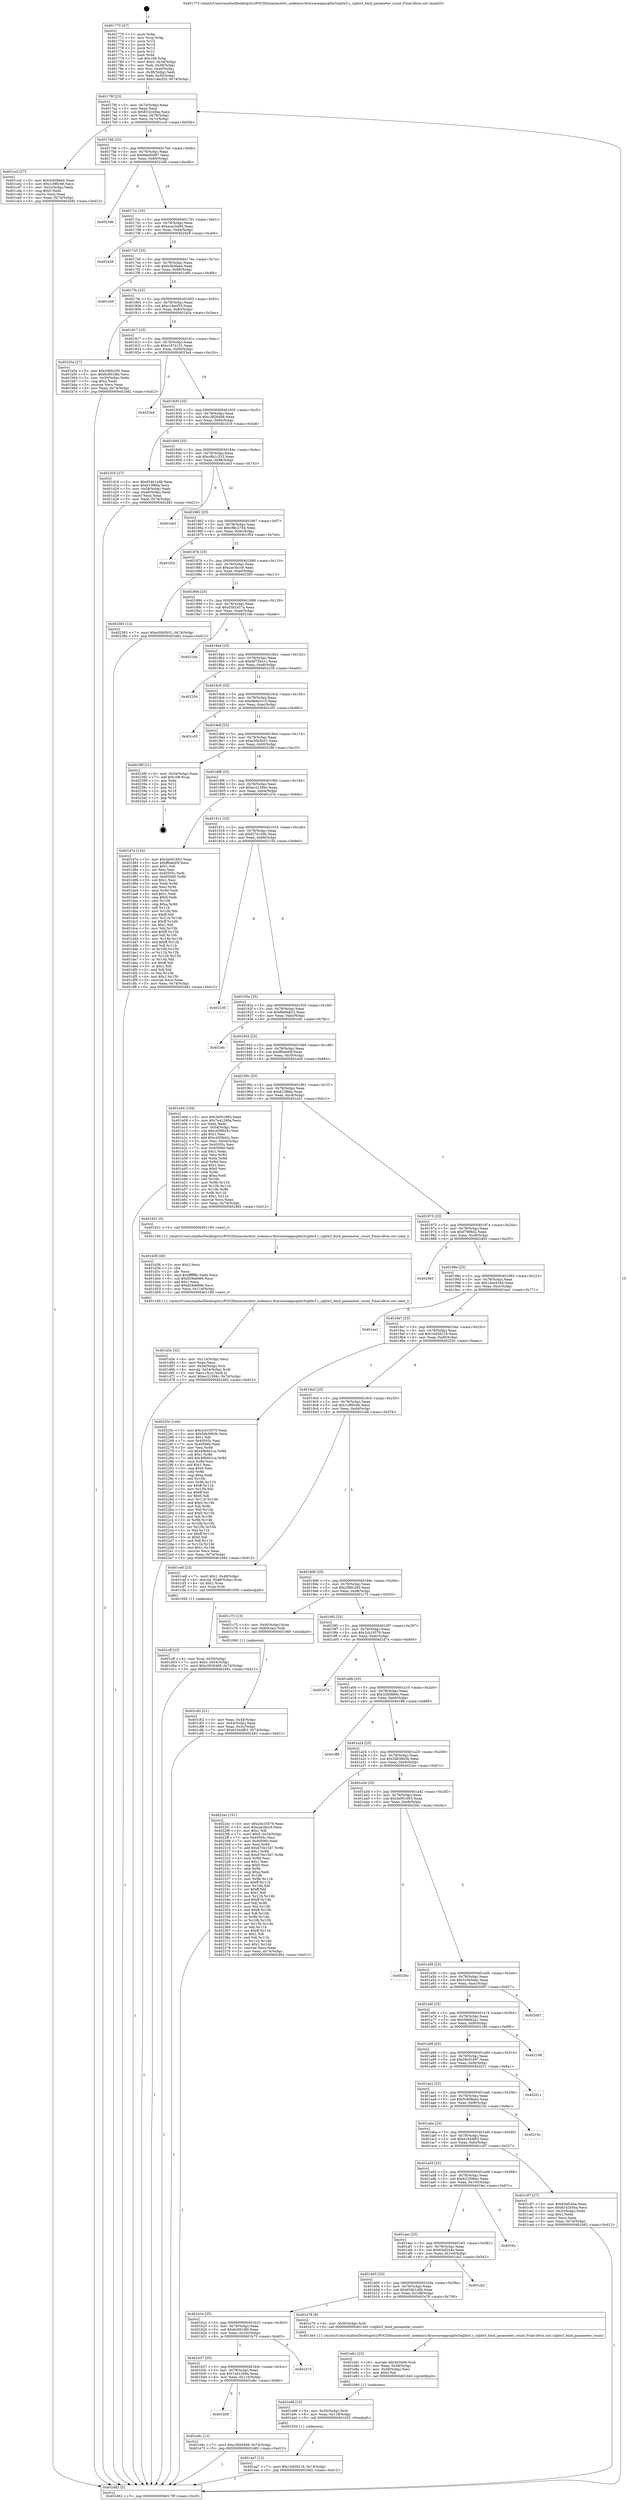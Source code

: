 digraph "0x401770" {
  label = "0x401770 (/mnt/c/Users/mathe/Desktop/tcc/POCII/binaries/extr_nodemcu-firmwareappsqlite3sqlite3.c_sqlite3_bind_parameter_count_Final-ollvm.out::main(0))"
  labelloc = "t"
  node[shape=record]

  Entry [label="",width=0.3,height=0.3,shape=circle,fillcolor=black,style=filled]
  "0x40179f" [label="{
     0x40179f [23]\l
     | [instrs]\l
     &nbsp;&nbsp;0x40179f \<+3\>: mov -0x74(%rbp),%eax\l
     &nbsp;&nbsp;0x4017a2 \<+2\>: mov %eax,%ecx\l
     &nbsp;&nbsp;0x4017a4 \<+6\>: sub $0x814245ba,%ecx\l
     &nbsp;&nbsp;0x4017aa \<+3\>: mov %eax,-0x78(%rbp)\l
     &nbsp;&nbsp;0x4017ad \<+3\>: mov %ecx,-0x7c(%rbp)\l
     &nbsp;&nbsp;0x4017b0 \<+6\>: je 0000000000401ccd \<main+0x55d\>\l
  }"]
  "0x401ccd" [label="{
     0x401ccd [27]\l
     | [instrs]\l
     &nbsp;&nbsp;0x401ccd \<+5\>: mov $0x5c608ee0,%eax\l
     &nbsp;&nbsp;0x401cd2 \<+5\>: mov $0x1c8f0cb6,%ecx\l
     &nbsp;&nbsp;0x401cd7 \<+3\>: mov -0x2c(%rbp),%edx\l
     &nbsp;&nbsp;0x401cda \<+3\>: cmp $0x0,%edx\l
     &nbsp;&nbsp;0x401cdd \<+3\>: cmove %ecx,%eax\l
     &nbsp;&nbsp;0x401ce0 \<+3\>: mov %eax,-0x74(%rbp)\l
     &nbsp;&nbsp;0x401ce3 \<+5\>: jmp 0000000000402482 \<main+0xd12\>\l
  }"]
  "0x4017b6" [label="{
     0x4017b6 [22]\l
     | [instrs]\l
     &nbsp;&nbsp;0x4017b6 \<+5\>: jmp 00000000004017bb \<main+0x4b\>\l
     &nbsp;&nbsp;0x4017bb \<+3\>: mov -0x78(%rbp),%eax\l
     &nbsp;&nbsp;0x4017be \<+5\>: sub $0x8ded0d87,%eax\l
     &nbsp;&nbsp;0x4017c3 \<+3\>: mov %eax,-0x80(%rbp)\l
     &nbsp;&nbsp;0x4017c6 \<+6\>: je 00000000004023db \<main+0xc6b\>\l
  }"]
  Exit [label="",width=0.3,height=0.3,shape=circle,fillcolor=black,style=filled,peripheries=2]
  "0x4023db" [label="{
     0x4023db\l
  }", style=dashed]
  "0x4017cc" [label="{
     0x4017cc [25]\l
     | [instrs]\l
     &nbsp;&nbsp;0x4017cc \<+5\>: jmp 00000000004017d1 \<main+0x61\>\l
     &nbsp;&nbsp;0x4017d1 \<+3\>: mov -0x78(%rbp),%eax\l
     &nbsp;&nbsp;0x4017d4 \<+5\>: sub $0xaca1b094,%eax\l
     &nbsp;&nbsp;0x4017d9 \<+6\>: mov %eax,-0x84(%rbp)\l
     &nbsp;&nbsp;0x4017df \<+6\>: je 0000000000402428 \<main+0xcb8\>\l
  }"]
  "0x401ea7" [label="{
     0x401ea7 [12]\l
     | [instrs]\l
     &nbsp;&nbsp;0x401ea7 \<+7\>: movl $0x16459218,-0x74(%rbp)\l
     &nbsp;&nbsp;0x401eae \<+5\>: jmp 0000000000402482 \<main+0xd12\>\l
  }"]
  "0x402428" [label="{
     0x402428\l
  }", style=dashed]
  "0x4017e5" [label="{
     0x4017e5 [25]\l
     | [instrs]\l
     &nbsp;&nbsp;0x4017e5 \<+5\>: jmp 00000000004017ea \<main+0x7a\>\l
     &nbsp;&nbsp;0x4017ea \<+3\>: mov -0x78(%rbp),%eax\l
     &nbsp;&nbsp;0x4017ed \<+5\>: sub $0xb3b4fee4,%eax\l
     &nbsp;&nbsp;0x4017f2 \<+6\>: mov %eax,-0x88(%rbp)\l
     &nbsp;&nbsp;0x4017f8 \<+6\>: je 0000000000401c69 \<main+0x4f9\>\l
  }"]
  "0x401e98" [label="{
     0x401e98 [15]\l
     | [instrs]\l
     &nbsp;&nbsp;0x401e98 \<+4\>: mov -0x50(%rbp),%rdi\l
     &nbsp;&nbsp;0x401e9c \<+6\>: mov %eax,-0x118(%rbp)\l
     &nbsp;&nbsp;0x401ea2 \<+5\>: call 0000000000401030 \<free@plt\>\l
     | [calls]\l
     &nbsp;&nbsp;0x401030 \{1\} (unknown)\l
  }"]
  "0x401c69" [label="{
     0x401c69\l
  }", style=dashed]
  "0x4017fe" [label="{
     0x4017fe [25]\l
     | [instrs]\l
     &nbsp;&nbsp;0x4017fe \<+5\>: jmp 0000000000401803 \<main+0x93\>\l
     &nbsp;&nbsp;0x401803 \<+3\>: mov -0x78(%rbp),%eax\l
     &nbsp;&nbsp;0x401806 \<+5\>: sub $0xc14ecf25,%eax\l
     &nbsp;&nbsp;0x40180b \<+6\>: mov %eax,-0x8c(%rbp)\l
     &nbsp;&nbsp;0x401811 \<+6\>: je 0000000000401b5a \<main+0x3ea\>\l
  }"]
  "0x401e81" [label="{
     0x401e81 [23]\l
     | [instrs]\l
     &nbsp;&nbsp;0x401e81 \<+10\>: movabs $0x4030d6,%rdi\l
     &nbsp;&nbsp;0x401e8b \<+3\>: mov %eax,-0x58(%rbp)\l
     &nbsp;&nbsp;0x401e8e \<+3\>: mov -0x58(%rbp),%esi\l
     &nbsp;&nbsp;0x401e91 \<+2\>: mov $0x0,%al\l
     &nbsp;&nbsp;0x401e93 \<+5\>: call 0000000000401040 \<printf@plt\>\l
     | [calls]\l
     &nbsp;&nbsp;0x401040 \{1\} (unknown)\l
  }"]
  "0x401b5a" [label="{
     0x401b5a [27]\l
     | [instrs]\l
     &nbsp;&nbsp;0x401b5a \<+5\>: mov $0x296fc285,%eax\l
     &nbsp;&nbsp;0x401b5f \<+5\>: mov $0x6c991dfd,%ecx\l
     &nbsp;&nbsp;0x401b64 \<+3\>: mov -0x30(%rbp),%edx\l
     &nbsp;&nbsp;0x401b67 \<+3\>: cmp $0x2,%edx\l
     &nbsp;&nbsp;0x401b6a \<+3\>: cmovne %ecx,%eax\l
     &nbsp;&nbsp;0x401b6d \<+3\>: mov %eax,-0x74(%rbp)\l
     &nbsp;&nbsp;0x401b70 \<+5\>: jmp 0000000000402482 \<main+0xd12\>\l
  }"]
  "0x401817" [label="{
     0x401817 [25]\l
     | [instrs]\l
     &nbsp;&nbsp;0x401817 \<+5\>: jmp 000000000040181c \<main+0xac\>\l
     &nbsp;&nbsp;0x40181c \<+3\>: mov -0x78(%rbp),%eax\l
     &nbsp;&nbsp;0x40181f \<+5\>: sub $0xc1874151,%eax\l
     &nbsp;&nbsp;0x401824 \<+6\>: mov %eax,-0x90(%rbp)\l
     &nbsp;&nbsp;0x40182a \<+6\>: je 00000000004023a4 \<main+0xc34\>\l
  }"]
  "0x402482" [label="{
     0x402482 [5]\l
     | [instrs]\l
     &nbsp;&nbsp;0x402482 \<+5\>: jmp 000000000040179f \<main+0x2f\>\l
  }"]
  "0x401770" [label="{
     0x401770 [47]\l
     | [instrs]\l
     &nbsp;&nbsp;0x401770 \<+1\>: push %rbp\l
     &nbsp;&nbsp;0x401771 \<+3\>: mov %rsp,%rbp\l
     &nbsp;&nbsp;0x401774 \<+2\>: push %r15\l
     &nbsp;&nbsp;0x401776 \<+2\>: push %r14\l
     &nbsp;&nbsp;0x401778 \<+2\>: push %r13\l
     &nbsp;&nbsp;0x40177a \<+2\>: push %r12\l
     &nbsp;&nbsp;0x40177c \<+1\>: push %rbx\l
     &nbsp;&nbsp;0x40177d \<+7\>: sub $0x108,%rsp\l
     &nbsp;&nbsp;0x401784 \<+7\>: movl $0x0,-0x34(%rbp)\l
     &nbsp;&nbsp;0x40178b \<+3\>: mov %edi,-0x38(%rbp)\l
     &nbsp;&nbsp;0x40178e \<+4\>: mov %rsi,-0x40(%rbp)\l
     &nbsp;&nbsp;0x401792 \<+3\>: mov -0x38(%rbp),%edi\l
     &nbsp;&nbsp;0x401795 \<+3\>: mov %edi,-0x30(%rbp)\l
     &nbsp;&nbsp;0x401798 \<+7\>: movl $0xc14ecf25,-0x74(%rbp)\l
  }"]
  "0x401b50" [label="{
     0x401b50\l
  }", style=dashed]
  "0x4023a4" [label="{
     0x4023a4\l
  }", style=dashed]
  "0x401830" [label="{
     0x401830 [25]\l
     | [instrs]\l
     &nbsp;&nbsp;0x401830 \<+5\>: jmp 0000000000401835 \<main+0xc5\>\l
     &nbsp;&nbsp;0x401835 \<+3\>: mov -0x78(%rbp),%eax\l
     &nbsp;&nbsp;0x401838 \<+5\>: sub $0xc3826468,%eax\l
     &nbsp;&nbsp;0x40183d \<+6\>: mov %eax,-0x94(%rbp)\l
     &nbsp;&nbsp;0x401843 \<+6\>: je 0000000000401d16 \<main+0x5a6\>\l
  }"]
  "0x401e6c" [label="{
     0x401e6c [12]\l
     | [instrs]\l
     &nbsp;&nbsp;0x401e6c \<+7\>: movl $0xc3826468,-0x74(%rbp)\l
     &nbsp;&nbsp;0x401e73 \<+5\>: jmp 0000000000402482 \<main+0xd12\>\l
  }"]
  "0x401d16" [label="{
     0x401d16 [27]\l
     | [instrs]\l
     &nbsp;&nbsp;0x401d16 \<+5\>: mov $0x654b1a0b,%eax\l
     &nbsp;&nbsp;0x401d1b \<+5\>: mov $0x613f66a,%ecx\l
     &nbsp;&nbsp;0x401d20 \<+3\>: mov -0x54(%rbp),%edx\l
     &nbsp;&nbsp;0x401d23 \<+3\>: cmp -0x48(%rbp),%edx\l
     &nbsp;&nbsp;0x401d26 \<+3\>: cmovl %ecx,%eax\l
     &nbsp;&nbsp;0x401d29 \<+3\>: mov %eax,-0x74(%rbp)\l
     &nbsp;&nbsp;0x401d2c \<+5\>: jmp 0000000000402482 \<main+0xd12\>\l
  }"]
  "0x401849" [label="{
     0x401849 [25]\l
     | [instrs]\l
     &nbsp;&nbsp;0x401849 \<+5\>: jmp 000000000040184e \<main+0xde\>\l
     &nbsp;&nbsp;0x40184e \<+3\>: mov -0x78(%rbp),%eax\l
     &nbsp;&nbsp;0x401851 \<+5\>: sub $0xc9b1c233,%eax\l
     &nbsp;&nbsp;0x401856 \<+6\>: mov %eax,-0x98(%rbp)\l
     &nbsp;&nbsp;0x40185c \<+6\>: je 0000000000401eb3 \<main+0x743\>\l
  }"]
  "0x401b37" [label="{
     0x401b37 [25]\l
     | [instrs]\l
     &nbsp;&nbsp;0x401b37 \<+5\>: jmp 0000000000401b3c \<main+0x3cc\>\l
     &nbsp;&nbsp;0x401b3c \<+3\>: mov -0x78(%rbp),%eax\l
     &nbsp;&nbsp;0x401b3f \<+5\>: sub $0x7a41268a,%eax\l
     &nbsp;&nbsp;0x401b44 \<+6\>: mov %eax,-0x110(%rbp)\l
     &nbsp;&nbsp;0x401b4a \<+6\>: je 0000000000401e6c \<main+0x6fc\>\l
  }"]
  "0x401eb3" [label="{
     0x401eb3\l
  }", style=dashed]
  "0x401862" [label="{
     0x401862 [25]\l
     | [instrs]\l
     &nbsp;&nbsp;0x401862 \<+5\>: jmp 0000000000401867 \<main+0xf7\>\l
     &nbsp;&nbsp;0x401867 \<+3\>: mov -0x78(%rbp),%eax\l
     &nbsp;&nbsp;0x40186a \<+5\>: sub $0xc9bc2764,%eax\l
     &nbsp;&nbsp;0x40186f \<+6\>: mov %eax,-0x9c(%rbp)\l
     &nbsp;&nbsp;0x401875 \<+6\>: je 0000000000401f54 \<main+0x7e4\>\l
  }"]
  "0x401b75" [label="{
     0x401b75\l
  }", style=dashed]
  "0x401f54" [label="{
     0x401f54\l
  }", style=dashed]
  "0x40187b" [label="{
     0x40187b [25]\l
     | [instrs]\l
     &nbsp;&nbsp;0x40187b \<+5\>: jmp 0000000000401880 \<main+0x110\>\l
     &nbsp;&nbsp;0x401880 \<+3\>: mov -0x78(%rbp),%eax\l
     &nbsp;&nbsp;0x401883 \<+5\>: sub $0xcae3bcc9,%eax\l
     &nbsp;&nbsp;0x401888 \<+6\>: mov %eax,-0xa0(%rbp)\l
     &nbsp;&nbsp;0x40188e \<+6\>: je 0000000000402383 \<main+0xc13\>\l
  }"]
  "0x401b1e" [label="{
     0x401b1e [25]\l
     | [instrs]\l
     &nbsp;&nbsp;0x401b1e \<+5\>: jmp 0000000000401b23 \<main+0x3b3\>\l
     &nbsp;&nbsp;0x401b23 \<+3\>: mov -0x78(%rbp),%eax\l
     &nbsp;&nbsp;0x401b26 \<+5\>: sub $0x6c991dfd,%eax\l
     &nbsp;&nbsp;0x401b2b \<+6\>: mov %eax,-0x10c(%rbp)\l
     &nbsp;&nbsp;0x401b31 \<+6\>: je 0000000000401b75 \<main+0x405\>\l
  }"]
  "0x402383" [label="{
     0x402383 [12]\l
     | [instrs]\l
     &nbsp;&nbsp;0x402383 \<+7\>: movl $0xe30b5b51,-0x74(%rbp)\l
     &nbsp;&nbsp;0x40238a \<+5\>: jmp 0000000000402482 \<main+0xd12\>\l
  }"]
  "0x401894" [label="{
     0x401894 [25]\l
     | [instrs]\l
     &nbsp;&nbsp;0x401894 \<+5\>: jmp 0000000000401899 \<main+0x129\>\l
     &nbsp;&nbsp;0x401899 \<+3\>: mov -0x78(%rbp),%eax\l
     &nbsp;&nbsp;0x40189c \<+5\>: sub $0xd3b1b57a,%eax\l
     &nbsp;&nbsp;0x4018a1 \<+6\>: mov %eax,-0xa4(%rbp)\l
     &nbsp;&nbsp;0x4018a7 \<+6\>: je 00000000004021bb \<main+0xa4b\>\l
  }"]
  "0x401e78" [label="{
     0x401e78 [9]\l
     | [instrs]\l
     &nbsp;&nbsp;0x401e78 \<+4\>: mov -0x50(%rbp),%rdi\l
     &nbsp;&nbsp;0x401e7c \<+5\>: call 00000000004013e0 \<sqlite3_bind_parameter_count\>\l
     | [calls]\l
     &nbsp;&nbsp;0x4013e0 \{1\} (/mnt/c/Users/mathe/Desktop/tcc/POCII/binaries/extr_nodemcu-firmwareappsqlite3sqlite3.c_sqlite3_bind_parameter_count_Final-ollvm.out::sqlite3_bind_parameter_count)\l
  }"]
  "0x4021bb" [label="{
     0x4021bb\l
  }", style=dashed]
  "0x4018ad" [label="{
     0x4018ad [25]\l
     | [instrs]\l
     &nbsp;&nbsp;0x4018ad \<+5\>: jmp 00000000004018b2 \<main+0x142\>\l
     &nbsp;&nbsp;0x4018b2 \<+3\>: mov -0x78(%rbp),%eax\l
     &nbsp;&nbsp;0x4018b5 \<+5\>: sub $0xd975b41c,%eax\l
     &nbsp;&nbsp;0x4018ba \<+6\>: mov %eax,-0xa8(%rbp)\l
     &nbsp;&nbsp;0x4018c0 \<+6\>: je 0000000000402250 \<main+0xae0\>\l
  }"]
  "0x401b05" [label="{
     0x401b05 [25]\l
     | [instrs]\l
     &nbsp;&nbsp;0x401b05 \<+5\>: jmp 0000000000401b0a \<main+0x39a\>\l
     &nbsp;&nbsp;0x401b0a \<+3\>: mov -0x78(%rbp),%eax\l
     &nbsp;&nbsp;0x401b0d \<+5\>: sub $0x654b1a0b,%eax\l
     &nbsp;&nbsp;0x401b12 \<+6\>: mov %eax,-0x108(%rbp)\l
     &nbsp;&nbsp;0x401b18 \<+6\>: je 0000000000401e78 \<main+0x708\>\l
  }"]
  "0x402250" [label="{
     0x402250\l
  }", style=dashed]
  "0x4018c6" [label="{
     0x4018c6 [25]\l
     | [instrs]\l
     &nbsp;&nbsp;0x4018c6 \<+5\>: jmp 00000000004018cb \<main+0x15b\>\l
     &nbsp;&nbsp;0x4018cb \<+3\>: mov -0x78(%rbp),%eax\l
     &nbsp;&nbsp;0x4018ce \<+5\>: sub $0xd9de31c5,%eax\l
     &nbsp;&nbsp;0x4018d3 \<+6\>: mov %eax,-0xac(%rbp)\l
     &nbsp;&nbsp;0x4018d9 \<+6\>: je 0000000000401c05 \<main+0x495\>\l
  }"]
  "0x401cb2" [label="{
     0x401cb2\l
  }", style=dashed]
  "0x401c05" [label="{
     0x401c05\l
  }", style=dashed]
  "0x4018df" [label="{
     0x4018df [25]\l
     | [instrs]\l
     &nbsp;&nbsp;0x4018df \<+5\>: jmp 00000000004018e4 \<main+0x174\>\l
     &nbsp;&nbsp;0x4018e4 \<+3\>: mov -0x78(%rbp),%eax\l
     &nbsp;&nbsp;0x4018e7 \<+5\>: sub $0xe30b5b51,%eax\l
     &nbsp;&nbsp;0x4018ec \<+6\>: mov %eax,-0xb0(%rbp)\l
     &nbsp;&nbsp;0x4018f2 \<+6\>: je 000000000040238f \<main+0xc1f\>\l
  }"]
  "0x401aec" [label="{
     0x401aec [25]\l
     | [instrs]\l
     &nbsp;&nbsp;0x401aec \<+5\>: jmp 0000000000401af1 \<main+0x381\>\l
     &nbsp;&nbsp;0x401af1 \<+3\>: mov -0x78(%rbp),%eax\l
     &nbsp;&nbsp;0x401af4 \<+5\>: sub $0x63ef244e,%eax\l
     &nbsp;&nbsp;0x401af9 \<+6\>: mov %eax,-0x104(%rbp)\l
     &nbsp;&nbsp;0x401aff \<+6\>: je 0000000000401cb2 \<main+0x542\>\l
  }"]
  "0x40238f" [label="{
     0x40238f [21]\l
     | [instrs]\l
     &nbsp;&nbsp;0x40238f \<+3\>: mov -0x34(%rbp),%eax\l
     &nbsp;&nbsp;0x402392 \<+7\>: add $0x108,%rsp\l
     &nbsp;&nbsp;0x402399 \<+1\>: pop %rbx\l
     &nbsp;&nbsp;0x40239a \<+2\>: pop %r12\l
     &nbsp;&nbsp;0x40239c \<+2\>: pop %r13\l
     &nbsp;&nbsp;0x40239e \<+2\>: pop %r14\l
     &nbsp;&nbsp;0x4023a0 \<+2\>: pop %r15\l
     &nbsp;&nbsp;0x4023a2 \<+1\>: pop %rbp\l
     &nbsp;&nbsp;0x4023a3 \<+1\>: ret\l
  }"]
  "0x4018f8" [label="{
     0x4018f8 [25]\l
     | [instrs]\l
     &nbsp;&nbsp;0x4018f8 \<+5\>: jmp 00000000004018fd \<main+0x18d\>\l
     &nbsp;&nbsp;0x4018fd \<+3\>: mov -0x78(%rbp),%eax\l
     &nbsp;&nbsp;0x401900 \<+5\>: sub $0xec21594c,%eax\l
     &nbsp;&nbsp;0x401905 \<+6\>: mov %eax,-0xb4(%rbp)\l
     &nbsp;&nbsp;0x40190b \<+6\>: je 0000000000401d7e \<main+0x60e\>\l
  }"]
  "0x401fec" [label="{
     0x401fec\l
  }", style=dashed]
  "0x401d7e" [label="{
     0x401d7e [134]\l
     | [instrs]\l
     &nbsp;&nbsp;0x401d7e \<+5\>: mov $0x3e001663,%eax\l
     &nbsp;&nbsp;0x401d83 \<+5\>: mov $0xff0abd5f,%ecx\l
     &nbsp;&nbsp;0x401d88 \<+2\>: mov $0x1,%dl\l
     &nbsp;&nbsp;0x401d8a \<+2\>: xor %esi,%esi\l
     &nbsp;&nbsp;0x401d8c \<+7\>: mov 0x40505c,%edi\l
     &nbsp;&nbsp;0x401d93 \<+8\>: mov 0x405060,%r8d\l
     &nbsp;&nbsp;0x401d9b \<+3\>: sub $0x1,%esi\l
     &nbsp;&nbsp;0x401d9e \<+3\>: mov %edi,%r9d\l
     &nbsp;&nbsp;0x401da1 \<+3\>: add %esi,%r9d\l
     &nbsp;&nbsp;0x401da4 \<+4\>: imul %r9d,%edi\l
     &nbsp;&nbsp;0x401da8 \<+3\>: and $0x1,%edi\l
     &nbsp;&nbsp;0x401dab \<+3\>: cmp $0x0,%edi\l
     &nbsp;&nbsp;0x401dae \<+4\>: sete %r10b\l
     &nbsp;&nbsp;0x401db2 \<+4\>: cmp $0xa,%r8d\l
     &nbsp;&nbsp;0x401db6 \<+4\>: setl %r11b\l
     &nbsp;&nbsp;0x401dba \<+3\>: mov %r10b,%bl\l
     &nbsp;&nbsp;0x401dbd \<+3\>: xor $0xff,%bl\l
     &nbsp;&nbsp;0x401dc0 \<+3\>: mov %r11b,%r14b\l
     &nbsp;&nbsp;0x401dc3 \<+4\>: xor $0xff,%r14b\l
     &nbsp;&nbsp;0x401dc7 \<+3\>: xor $0x1,%dl\l
     &nbsp;&nbsp;0x401dca \<+3\>: mov %bl,%r15b\l
     &nbsp;&nbsp;0x401dcd \<+4\>: and $0xff,%r15b\l
     &nbsp;&nbsp;0x401dd1 \<+3\>: and %dl,%r10b\l
     &nbsp;&nbsp;0x401dd4 \<+3\>: mov %r14b,%r12b\l
     &nbsp;&nbsp;0x401dd7 \<+4\>: and $0xff,%r12b\l
     &nbsp;&nbsp;0x401ddb \<+3\>: and %dl,%r11b\l
     &nbsp;&nbsp;0x401dde \<+3\>: or %r10b,%r15b\l
     &nbsp;&nbsp;0x401de1 \<+3\>: or %r11b,%r12b\l
     &nbsp;&nbsp;0x401de4 \<+3\>: xor %r12b,%r15b\l
     &nbsp;&nbsp;0x401de7 \<+3\>: or %r14b,%bl\l
     &nbsp;&nbsp;0x401dea \<+3\>: xor $0xff,%bl\l
     &nbsp;&nbsp;0x401ded \<+3\>: or $0x1,%dl\l
     &nbsp;&nbsp;0x401df0 \<+2\>: and %dl,%bl\l
     &nbsp;&nbsp;0x401df2 \<+3\>: or %bl,%r15b\l
     &nbsp;&nbsp;0x401df5 \<+4\>: test $0x1,%r15b\l
     &nbsp;&nbsp;0x401df9 \<+3\>: cmovne %ecx,%eax\l
     &nbsp;&nbsp;0x401dfc \<+3\>: mov %eax,-0x74(%rbp)\l
     &nbsp;&nbsp;0x401dff \<+5\>: jmp 0000000000402482 \<main+0xd12\>\l
  }"]
  "0x401911" [label="{
     0x401911 [25]\l
     | [instrs]\l
     &nbsp;&nbsp;0x401911 \<+5\>: jmp 0000000000401916 \<main+0x1a6\>\l
     &nbsp;&nbsp;0x401916 \<+3\>: mov -0x78(%rbp),%eax\l
     &nbsp;&nbsp;0x401919 \<+5\>: sub $0xf27e1d0b,%eax\l
     &nbsp;&nbsp;0x40191e \<+6\>: mov %eax,-0xb8(%rbp)\l
     &nbsp;&nbsp;0x401924 \<+6\>: je 0000000000402150 \<main+0x9e0\>\l
  }"]
  "0x401d5e" [label="{
     0x401d5e [32]\l
     | [instrs]\l
     &nbsp;&nbsp;0x401d5e \<+6\>: mov -0x114(%rbp),%ecx\l
     &nbsp;&nbsp;0x401d64 \<+3\>: imul %eax,%ecx\l
     &nbsp;&nbsp;0x401d67 \<+4\>: mov -0x50(%rbp),%rsi\l
     &nbsp;&nbsp;0x401d6b \<+4\>: movslq -0x54(%rbp),%rdi\l
     &nbsp;&nbsp;0x401d6f \<+3\>: mov %ecx,(%rsi,%rdi,4)\l
     &nbsp;&nbsp;0x401d72 \<+7\>: movl $0xec21594c,-0x74(%rbp)\l
     &nbsp;&nbsp;0x401d79 \<+5\>: jmp 0000000000402482 \<main+0xd12\>\l
  }"]
  "0x402150" [label="{
     0x402150\l
  }", style=dashed]
  "0x40192a" [label="{
     0x40192a [25]\l
     | [instrs]\l
     &nbsp;&nbsp;0x40192a \<+5\>: jmp 000000000040192f \<main+0x1bf\>\l
     &nbsp;&nbsp;0x40192f \<+3\>: mov -0x78(%rbp),%eax\l
     &nbsp;&nbsp;0x401932 \<+5\>: sub $0xf6e8eb22,%eax\l
     &nbsp;&nbsp;0x401937 \<+6\>: mov %eax,-0xbc(%rbp)\l
     &nbsp;&nbsp;0x40193d \<+6\>: je 0000000000401efc \<main+0x78c\>\l
  }"]
  "0x401d36" [label="{
     0x401d36 [40]\l
     | [instrs]\l
     &nbsp;&nbsp;0x401d36 \<+5\>: mov $0x2,%ecx\l
     &nbsp;&nbsp;0x401d3b \<+1\>: cltd\l
     &nbsp;&nbsp;0x401d3c \<+2\>: idiv %ecx\l
     &nbsp;&nbsp;0x401d3e \<+6\>: imul $0xfffffffe,%edx,%ecx\l
     &nbsp;&nbsp;0x401d44 \<+6\>: sub $0x829eb666,%ecx\l
     &nbsp;&nbsp;0x401d4a \<+3\>: add $0x1,%ecx\l
     &nbsp;&nbsp;0x401d4d \<+6\>: add $0x829eb666,%ecx\l
     &nbsp;&nbsp;0x401d53 \<+6\>: mov %ecx,-0x114(%rbp)\l
     &nbsp;&nbsp;0x401d59 \<+5\>: call 0000000000401160 \<next_i\>\l
     | [calls]\l
     &nbsp;&nbsp;0x401160 \{1\} (/mnt/c/Users/mathe/Desktop/tcc/POCII/binaries/extr_nodemcu-firmwareappsqlite3sqlite3.c_sqlite3_bind_parameter_count_Final-ollvm.out::next_i)\l
  }"]
  "0x401efc" [label="{
     0x401efc\l
  }", style=dashed]
  "0x401943" [label="{
     0x401943 [25]\l
     | [instrs]\l
     &nbsp;&nbsp;0x401943 \<+5\>: jmp 0000000000401948 \<main+0x1d8\>\l
     &nbsp;&nbsp;0x401948 \<+3\>: mov -0x78(%rbp),%eax\l
     &nbsp;&nbsp;0x40194b \<+5\>: sub $0xff0abd5f,%eax\l
     &nbsp;&nbsp;0x401950 \<+6\>: mov %eax,-0xc0(%rbp)\l
     &nbsp;&nbsp;0x401956 \<+6\>: je 0000000000401e04 \<main+0x694\>\l
  }"]
  "0x401cff" [label="{
     0x401cff [23]\l
     | [instrs]\l
     &nbsp;&nbsp;0x401cff \<+4\>: mov %rax,-0x50(%rbp)\l
     &nbsp;&nbsp;0x401d03 \<+7\>: movl $0x0,-0x54(%rbp)\l
     &nbsp;&nbsp;0x401d0a \<+7\>: movl $0xc3826468,-0x74(%rbp)\l
     &nbsp;&nbsp;0x401d11 \<+5\>: jmp 0000000000402482 \<main+0xd12\>\l
  }"]
  "0x401e04" [label="{
     0x401e04 [104]\l
     | [instrs]\l
     &nbsp;&nbsp;0x401e04 \<+5\>: mov $0x3e001663,%eax\l
     &nbsp;&nbsp;0x401e09 \<+5\>: mov $0x7a41268a,%ecx\l
     &nbsp;&nbsp;0x401e0e \<+2\>: xor %edx,%edx\l
     &nbsp;&nbsp;0x401e10 \<+3\>: mov -0x54(%rbp),%esi\l
     &nbsp;&nbsp;0x401e13 \<+6\>: sub $0xc458843c,%esi\l
     &nbsp;&nbsp;0x401e19 \<+3\>: add $0x1,%esi\l
     &nbsp;&nbsp;0x401e1c \<+6\>: add $0xc458843c,%esi\l
     &nbsp;&nbsp;0x401e22 \<+3\>: mov %esi,-0x54(%rbp)\l
     &nbsp;&nbsp;0x401e25 \<+7\>: mov 0x40505c,%esi\l
     &nbsp;&nbsp;0x401e2c \<+7\>: mov 0x405060,%edi\l
     &nbsp;&nbsp;0x401e33 \<+3\>: sub $0x1,%edx\l
     &nbsp;&nbsp;0x401e36 \<+3\>: mov %esi,%r8d\l
     &nbsp;&nbsp;0x401e39 \<+3\>: add %edx,%r8d\l
     &nbsp;&nbsp;0x401e3c \<+4\>: imul %r8d,%esi\l
     &nbsp;&nbsp;0x401e40 \<+3\>: and $0x1,%esi\l
     &nbsp;&nbsp;0x401e43 \<+3\>: cmp $0x0,%esi\l
     &nbsp;&nbsp;0x401e46 \<+4\>: sete %r9b\l
     &nbsp;&nbsp;0x401e4a \<+3\>: cmp $0xa,%edi\l
     &nbsp;&nbsp;0x401e4d \<+4\>: setl %r10b\l
     &nbsp;&nbsp;0x401e51 \<+3\>: mov %r9b,%r11b\l
     &nbsp;&nbsp;0x401e54 \<+3\>: and %r10b,%r11b\l
     &nbsp;&nbsp;0x401e57 \<+3\>: xor %r10b,%r9b\l
     &nbsp;&nbsp;0x401e5a \<+3\>: or %r9b,%r11b\l
     &nbsp;&nbsp;0x401e5d \<+4\>: test $0x1,%r11b\l
     &nbsp;&nbsp;0x401e61 \<+3\>: cmovne %ecx,%eax\l
     &nbsp;&nbsp;0x401e64 \<+3\>: mov %eax,-0x74(%rbp)\l
     &nbsp;&nbsp;0x401e67 \<+5\>: jmp 0000000000402482 \<main+0xd12\>\l
  }"]
  "0x40195c" [label="{
     0x40195c [25]\l
     | [instrs]\l
     &nbsp;&nbsp;0x40195c \<+5\>: jmp 0000000000401961 \<main+0x1f1\>\l
     &nbsp;&nbsp;0x401961 \<+3\>: mov -0x78(%rbp),%eax\l
     &nbsp;&nbsp;0x401964 \<+5\>: sub $0x613f66a,%eax\l
     &nbsp;&nbsp;0x401969 \<+6\>: mov %eax,-0xc4(%rbp)\l
     &nbsp;&nbsp;0x40196f \<+6\>: je 0000000000401d31 \<main+0x5c1\>\l
  }"]
  "0x401ad3" [label="{
     0x401ad3 [25]\l
     | [instrs]\l
     &nbsp;&nbsp;0x401ad3 \<+5\>: jmp 0000000000401ad8 \<main+0x368\>\l
     &nbsp;&nbsp;0x401ad8 \<+3\>: mov -0x78(%rbp),%eax\l
     &nbsp;&nbsp;0x401adb \<+5\>: sub $0x623398ac,%eax\l
     &nbsp;&nbsp;0x401ae0 \<+6\>: mov %eax,-0x100(%rbp)\l
     &nbsp;&nbsp;0x401ae6 \<+6\>: je 0000000000401fec \<main+0x87c\>\l
  }"]
  "0x401d31" [label="{
     0x401d31 [5]\l
     | [instrs]\l
     &nbsp;&nbsp;0x401d31 \<+5\>: call 0000000000401160 \<next_i\>\l
     | [calls]\l
     &nbsp;&nbsp;0x401160 \{1\} (/mnt/c/Users/mathe/Desktop/tcc/POCII/binaries/extr_nodemcu-firmwareappsqlite3sqlite3.c_sqlite3_bind_parameter_count_Final-ollvm.out::next_i)\l
  }"]
  "0x401975" [label="{
     0x401975 [25]\l
     | [instrs]\l
     &nbsp;&nbsp;0x401975 \<+5\>: jmp 000000000040197a \<main+0x20a\>\l
     &nbsp;&nbsp;0x40197a \<+3\>: mov -0x78(%rbp),%eax\l
     &nbsp;&nbsp;0x40197d \<+5\>: sub $0xf7986d2,%eax\l
     &nbsp;&nbsp;0x401982 \<+6\>: mov %eax,-0xc8(%rbp)\l
     &nbsp;&nbsp;0x401988 \<+6\>: je 0000000000402463 \<main+0xcf3\>\l
  }"]
  "0x401c97" [label="{
     0x401c97 [27]\l
     | [instrs]\l
     &nbsp;&nbsp;0x401c97 \<+5\>: mov $0x63ef244e,%eax\l
     &nbsp;&nbsp;0x401c9c \<+5\>: mov $0x814245ba,%ecx\l
     &nbsp;&nbsp;0x401ca1 \<+3\>: mov -0x2c(%rbp),%edx\l
     &nbsp;&nbsp;0x401ca4 \<+3\>: cmp $0x1,%edx\l
     &nbsp;&nbsp;0x401ca7 \<+3\>: cmovl %ecx,%eax\l
     &nbsp;&nbsp;0x401caa \<+3\>: mov %eax,-0x74(%rbp)\l
     &nbsp;&nbsp;0x401cad \<+5\>: jmp 0000000000402482 \<main+0xd12\>\l
  }"]
  "0x402463" [label="{
     0x402463\l
  }", style=dashed]
  "0x40198e" [label="{
     0x40198e [25]\l
     | [instrs]\l
     &nbsp;&nbsp;0x40198e \<+5\>: jmp 0000000000401993 \<main+0x223\>\l
     &nbsp;&nbsp;0x401993 \<+3\>: mov -0x78(%rbp),%eax\l
     &nbsp;&nbsp;0x401996 \<+5\>: sub $0x14ee434d,%eax\l
     &nbsp;&nbsp;0x40199b \<+6\>: mov %eax,-0xcc(%rbp)\l
     &nbsp;&nbsp;0x4019a1 \<+6\>: je 0000000000401ee1 \<main+0x771\>\l
  }"]
  "0x401aba" [label="{
     0x401aba [25]\l
     | [instrs]\l
     &nbsp;&nbsp;0x401aba \<+5\>: jmp 0000000000401abf \<main+0x34f\>\l
     &nbsp;&nbsp;0x401abf \<+3\>: mov -0x78(%rbp),%eax\l
     &nbsp;&nbsp;0x401ac2 \<+5\>: sub $0x61644f63,%eax\l
     &nbsp;&nbsp;0x401ac7 \<+6\>: mov %eax,-0xfc(%rbp)\l
     &nbsp;&nbsp;0x401acd \<+6\>: je 0000000000401c97 \<main+0x527\>\l
  }"]
  "0x401ee1" [label="{
     0x401ee1\l
  }", style=dashed]
  "0x4019a7" [label="{
     0x4019a7 [25]\l
     | [instrs]\l
     &nbsp;&nbsp;0x4019a7 \<+5\>: jmp 00000000004019ac \<main+0x23c\>\l
     &nbsp;&nbsp;0x4019ac \<+3\>: mov -0x78(%rbp),%eax\l
     &nbsp;&nbsp;0x4019af \<+5\>: sub $0x16459218,%eax\l
     &nbsp;&nbsp;0x4019b4 \<+6\>: mov %eax,-0xd0(%rbp)\l
     &nbsp;&nbsp;0x4019ba \<+6\>: je 000000000040225c \<main+0xaec\>\l
  }"]
  "0x40215c" [label="{
     0x40215c\l
  }", style=dashed]
  "0x40225c" [label="{
     0x40225c [144]\l
     | [instrs]\l
     &nbsp;&nbsp;0x40225c \<+5\>: mov $0x2cb10579,%eax\l
     &nbsp;&nbsp;0x402261 \<+5\>: mov $0x3db36b3b,%ecx\l
     &nbsp;&nbsp;0x402266 \<+2\>: mov $0x1,%dl\l
     &nbsp;&nbsp;0x402268 \<+7\>: mov 0x40505c,%esi\l
     &nbsp;&nbsp;0x40226f \<+7\>: mov 0x405060,%edi\l
     &nbsp;&nbsp;0x402276 \<+3\>: mov %esi,%r8d\l
     &nbsp;&nbsp;0x402279 \<+7\>: sub $0x49b4b1ca,%r8d\l
     &nbsp;&nbsp;0x402280 \<+4\>: sub $0x1,%r8d\l
     &nbsp;&nbsp;0x402284 \<+7\>: add $0x49b4b1ca,%r8d\l
     &nbsp;&nbsp;0x40228b \<+4\>: imul %r8d,%esi\l
     &nbsp;&nbsp;0x40228f \<+3\>: and $0x1,%esi\l
     &nbsp;&nbsp;0x402292 \<+3\>: cmp $0x0,%esi\l
     &nbsp;&nbsp;0x402295 \<+4\>: sete %r9b\l
     &nbsp;&nbsp;0x402299 \<+3\>: cmp $0xa,%edi\l
     &nbsp;&nbsp;0x40229c \<+4\>: setl %r10b\l
     &nbsp;&nbsp;0x4022a0 \<+3\>: mov %r9b,%r11b\l
     &nbsp;&nbsp;0x4022a3 \<+4\>: xor $0xff,%r11b\l
     &nbsp;&nbsp;0x4022a7 \<+3\>: mov %r10b,%bl\l
     &nbsp;&nbsp;0x4022aa \<+3\>: xor $0xff,%bl\l
     &nbsp;&nbsp;0x4022ad \<+3\>: xor $0x0,%dl\l
     &nbsp;&nbsp;0x4022b0 \<+3\>: mov %r11b,%r14b\l
     &nbsp;&nbsp;0x4022b3 \<+4\>: and $0x0,%r14b\l
     &nbsp;&nbsp;0x4022b7 \<+3\>: and %dl,%r9b\l
     &nbsp;&nbsp;0x4022ba \<+3\>: mov %bl,%r15b\l
     &nbsp;&nbsp;0x4022bd \<+4\>: and $0x0,%r15b\l
     &nbsp;&nbsp;0x4022c1 \<+3\>: and %dl,%r10b\l
     &nbsp;&nbsp;0x4022c4 \<+3\>: or %r9b,%r14b\l
     &nbsp;&nbsp;0x4022c7 \<+3\>: or %r10b,%r15b\l
     &nbsp;&nbsp;0x4022ca \<+3\>: xor %r15b,%r14b\l
     &nbsp;&nbsp;0x4022cd \<+3\>: or %bl,%r11b\l
     &nbsp;&nbsp;0x4022d0 \<+4\>: xor $0xff,%r11b\l
     &nbsp;&nbsp;0x4022d4 \<+3\>: or $0x0,%dl\l
     &nbsp;&nbsp;0x4022d7 \<+3\>: and %dl,%r11b\l
     &nbsp;&nbsp;0x4022da \<+3\>: or %r11b,%r14b\l
     &nbsp;&nbsp;0x4022dd \<+4\>: test $0x1,%r14b\l
     &nbsp;&nbsp;0x4022e1 \<+3\>: cmovne %ecx,%eax\l
     &nbsp;&nbsp;0x4022e4 \<+3\>: mov %eax,-0x74(%rbp)\l
     &nbsp;&nbsp;0x4022e7 \<+5\>: jmp 0000000000402482 \<main+0xd12\>\l
  }"]
  "0x4019c0" [label="{
     0x4019c0 [25]\l
     | [instrs]\l
     &nbsp;&nbsp;0x4019c0 \<+5\>: jmp 00000000004019c5 \<main+0x255\>\l
     &nbsp;&nbsp;0x4019c5 \<+3\>: mov -0x78(%rbp),%eax\l
     &nbsp;&nbsp;0x4019c8 \<+5\>: sub $0x1c8f0cb6,%eax\l
     &nbsp;&nbsp;0x4019cd \<+6\>: mov %eax,-0xd4(%rbp)\l
     &nbsp;&nbsp;0x4019d3 \<+6\>: je 0000000000401ce8 \<main+0x578\>\l
  }"]
  "0x401aa1" [label="{
     0x401aa1 [25]\l
     | [instrs]\l
     &nbsp;&nbsp;0x401aa1 \<+5\>: jmp 0000000000401aa6 \<main+0x336\>\l
     &nbsp;&nbsp;0x401aa6 \<+3\>: mov -0x78(%rbp),%eax\l
     &nbsp;&nbsp;0x401aa9 \<+5\>: sub $0x5c608ee0,%eax\l
     &nbsp;&nbsp;0x401aae \<+6\>: mov %eax,-0xf8(%rbp)\l
     &nbsp;&nbsp;0x401ab4 \<+6\>: je 000000000040215c \<main+0x9ec\>\l
  }"]
  "0x401ce8" [label="{
     0x401ce8 [23]\l
     | [instrs]\l
     &nbsp;&nbsp;0x401ce8 \<+7\>: movl $0x1,-0x48(%rbp)\l
     &nbsp;&nbsp;0x401cef \<+4\>: movslq -0x48(%rbp),%rax\l
     &nbsp;&nbsp;0x401cf3 \<+4\>: shl $0x2,%rax\l
     &nbsp;&nbsp;0x401cf7 \<+3\>: mov %rax,%rdi\l
     &nbsp;&nbsp;0x401cfa \<+5\>: call 0000000000401050 \<malloc@plt\>\l
     | [calls]\l
     &nbsp;&nbsp;0x401050 \{1\} (unknown)\l
  }"]
  "0x4019d9" [label="{
     0x4019d9 [25]\l
     | [instrs]\l
     &nbsp;&nbsp;0x4019d9 \<+5\>: jmp 00000000004019de \<main+0x26e\>\l
     &nbsp;&nbsp;0x4019de \<+3\>: mov -0x78(%rbp),%eax\l
     &nbsp;&nbsp;0x4019e1 \<+5\>: sub $0x296fc285,%eax\l
     &nbsp;&nbsp;0x4019e6 \<+6\>: mov %eax,-0xd8(%rbp)\l
     &nbsp;&nbsp;0x4019ec \<+6\>: je 0000000000401c75 \<main+0x505\>\l
  }"]
  "0x402011" [label="{
     0x402011\l
  }", style=dashed]
  "0x401c75" [label="{
     0x401c75 [13]\l
     | [instrs]\l
     &nbsp;&nbsp;0x401c75 \<+4\>: mov -0x40(%rbp),%rax\l
     &nbsp;&nbsp;0x401c79 \<+4\>: mov 0x8(%rax),%rdi\l
     &nbsp;&nbsp;0x401c7d \<+5\>: call 0000000000401060 \<atoi@plt\>\l
     | [calls]\l
     &nbsp;&nbsp;0x401060 \{1\} (unknown)\l
  }"]
  "0x4019f2" [label="{
     0x4019f2 [25]\l
     | [instrs]\l
     &nbsp;&nbsp;0x4019f2 \<+5\>: jmp 00000000004019f7 \<main+0x287\>\l
     &nbsp;&nbsp;0x4019f7 \<+3\>: mov -0x78(%rbp),%eax\l
     &nbsp;&nbsp;0x4019fa \<+5\>: sub $0x2cb10579,%eax\l
     &nbsp;&nbsp;0x4019ff \<+6\>: mov %eax,-0xdc(%rbp)\l
     &nbsp;&nbsp;0x401a05 \<+6\>: je 0000000000402474 \<main+0xd04\>\l
  }"]
  "0x401c82" [label="{
     0x401c82 [21]\l
     | [instrs]\l
     &nbsp;&nbsp;0x401c82 \<+3\>: mov %eax,-0x44(%rbp)\l
     &nbsp;&nbsp;0x401c85 \<+3\>: mov -0x44(%rbp),%eax\l
     &nbsp;&nbsp;0x401c88 \<+3\>: mov %eax,-0x2c(%rbp)\l
     &nbsp;&nbsp;0x401c8b \<+7\>: movl $0x61644f63,-0x74(%rbp)\l
     &nbsp;&nbsp;0x401c92 \<+5\>: jmp 0000000000402482 \<main+0xd12\>\l
  }"]
  "0x401a88" [label="{
     0x401a88 [25]\l
     | [instrs]\l
     &nbsp;&nbsp;0x401a88 \<+5\>: jmp 0000000000401a8d \<main+0x31d\>\l
     &nbsp;&nbsp;0x401a8d \<+3\>: mov -0x78(%rbp),%eax\l
     &nbsp;&nbsp;0x401a90 \<+5\>: sub $0x59c91b97,%eax\l
     &nbsp;&nbsp;0x401a95 \<+6\>: mov %eax,-0xf4(%rbp)\l
     &nbsp;&nbsp;0x401a9b \<+6\>: je 0000000000402011 \<main+0x8a1\>\l
  }"]
  "0x402474" [label="{
     0x402474\l
  }", style=dashed]
  "0x401a0b" [label="{
     0x401a0b [25]\l
     | [instrs]\l
     &nbsp;&nbsp;0x401a0b \<+5\>: jmp 0000000000401a10 \<main+0x2a0\>\l
     &nbsp;&nbsp;0x401a10 \<+3\>: mov -0x78(%rbp),%eax\l
     &nbsp;&nbsp;0x401a13 \<+5\>: sub $0x326d8b6e,%eax\l
     &nbsp;&nbsp;0x401a18 \<+6\>: mov %eax,-0xe0(%rbp)\l
     &nbsp;&nbsp;0x401a1e \<+6\>: je 0000000000401ff8 \<main+0x888\>\l
  }"]
  "0x402168" [label="{
     0x402168\l
  }", style=dashed]
  "0x401ff8" [label="{
     0x401ff8\l
  }", style=dashed]
  "0x401a24" [label="{
     0x401a24 [25]\l
     | [instrs]\l
     &nbsp;&nbsp;0x401a24 \<+5\>: jmp 0000000000401a29 \<main+0x2b9\>\l
     &nbsp;&nbsp;0x401a29 \<+3\>: mov -0x78(%rbp),%eax\l
     &nbsp;&nbsp;0x401a2c \<+5\>: sub $0x3db36b3b,%eax\l
     &nbsp;&nbsp;0x401a31 \<+6\>: mov %eax,-0xe4(%rbp)\l
     &nbsp;&nbsp;0x401a37 \<+6\>: je 00000000004022ec \<main+0xb7c\>\l
  }"]
  "0x401a6f" [label="{
     0x401a6f [25]\l
     | [instrs]\l
     &nbsp;&nbsp;0x401a6f \<+5\>: jmp 0000000000401a74 \<main+0x304\>\l
     &nbsp;&nbsp;0x401a74 \<+3\>: mov -0x78(%rbp),%eax\l
     &nbsp;&nbsp;0x401a77 \<+5\>: sub $0x596fa2a1,%eax\l
     &nbsp;&nbsp;0x401a7c \<+6\>: mov %eax,-0xf0(%rbp)\l
     &nbsp;&nbsp;0x401a82 \<+6\>: je 0000000000402168 \<main+0x9f8\>\l
  }"]
  "0x4022ec" [label="{
     0x4022ec [151]\l
     | [instrs]\l
     &nbsp;&nbsp;0x4022ec \<+5\>: mov $0x2cb10579,%eax\l
     &nbsp;&nbsp;0x4022f1 \<+5\>: mov $0xcae3bcc9,%ecx\l
     &nbsp;&nbsp;0x4022f6 \<+2\>: mov $0x1,%dl\l
     &nbsp;&nbsp;0x4022f8 \<+7\>: movl $0x0,-0x34(%rbp)\l
     &nbsp;&nbsp;0x4022ff \<+7\>: mov 0x40505c,%esi\l
     &nbsp;&nbsp;0x402306 \<+7\>: mov 0x405060,%edi\l
     &nbsp;&nbsp;0x40230d \<+3\>: mov %esi,%r8d\l
     &nbsp;&nbsp;0x402310 \<+7\>: add $0xd70e13d7,%r8d\l
     &nbsp;&nbsp;0x402317 \<+4\>: sub $0x1,%r8d\l
     &nbsp;&nbsp;0x40231b \<+7\>: sub $0xd70e13d7,%r8d\l
     &nbsp;&nbsp;0x402322 \<+4\>: imul %r8d,%esi\l
     &nbsp;&nbsp;0x402326 \<+3\>: and $0x1,%esi\l
     &nbsp;&nbsp;0x402329 \<+3\>: cmp $0x0,%esi\l
     &nbsp;&nbsp;0x40232c \<+4\>: sete %r9b\l
     &nbsp;&nbsp;0x402330 \<+3\>: cmp $0xa,%edi\l
     &nbsp;&nbsp;0x402333 \<+4\>: setl %r10b\l
     &nbsp;&nbsp;0x402337 \<+3\>: mov %r9b,%r11b\l
     &nbsp;&nbsp;0x40233a \<+4\>: xor $0xff,%r11b\l
     &nbsp;&nbsp;0x40233e \<+3\>: mov %r10b,%bl\l
     &nbsp;&nbsp;0x402341 \<+3\>: xor $0xff,%bl\l
     &nbsp;&nbsp;0x402344 \<+3\>: xor $0x1,%dl\l
     &nbsp;&nbsp;0x402347 \<+3\>: mov %r11b,%r14b\l
     &nbsp;&nbsp;0x40234a \<+4\>: and $0xff,%r14b\l
     &nbsp;&nbsp;0x40234e \<+3\>: and %dl,%r9b\l
     &nbsp;&nbsp;0x402351 \<+3\>: mov %bl,%r15b\l
     &nbsp;&nbsp;0x402354 \<+4\>: and $0xff,%r15b\l
     &nbsp;&nbsp;0x402358 \<+3\>: and %dl,%r10b\l
     &nbsp;&nbsp;0x40235b \<+3\>: or %r9b,%r14b\l
     &nbsp;&nbsp;0x40235e \<+3\>: or %r10b,%r15b\l
     &nbsp;&nbsp;0x402361 \<+3\>: xor %r15b,%r14b\l
     &nbsp;&nbsp;0x402364 \<+3\>: or %bl,%r11b\l
     &nbsp;&nbsp;0x402367 \<+4\>: xor $0xff,%r11b\l
     &nbsp;&nbsp;0x40236b \<+3\>: or $0x1,%dl\l
     &nbsp;&nbsp;0x40236e \<+3\>: and %dl,%r11b\l
     &nbsp;&nbsp;0x402371 \<+3\>: or %r11b,%r14b\l
     &nbsp;&nbsp;0x402374 \<+4\>: test $0x1,%r14b\l
     &nbsp;&nbsp;0x402378 \<+3\>: cmovne %ecx,%eax\l
     &nbsp;&nbsp;0x40237b \<+3\>: mov %eax,-0x74(%rbp)\l
     &nbsp;&nbsp;0x40237e \<+5\>: jmp 0000000000402482 \<main+0xd12\>\l
  }"]
  "0x401a3d" [label="{
     0x401a3d [25]\l
     | [instrs]\l
     &nbsp;&nbsp;0x401a3d \<+5\>: jmp 0000000000401a42 \<main+0x2d2\>\l
     &nbsp;&nbsp;0x401a42 \<+3\>: mov -0x78(%rbp),%eax\l
     &nbsp;&nbsp;0x401a45 \<+5\>: sub $0x3e001663,%eax\l
     &nbsp;&nbsp;0x401a4a \<+6\>: mov %eax,-0xe8(%rbp)\l
     &nbsp;&nbsp;0x401a50 \<+6\>: je 00000000004023bc \<main+0xc4c\>\l
  }"]
  "0x402097" [label="{
     0x402097\l
  }", style=dashed]
  "0x4023bc" [label="{
     0x4023bc\l
  }", style=dashed]
  "0x401a56" [label="{
     0x401a56 [25]\l
     | [instrs]\l
     &nbsp;&nbsp;0x401a56 \<+5\>: jmp 0000000000401a5b \<main+0x2eb\>\l
     &nbsp;&nbsp;0x401a5b \<+3\>: mov -0x78(%rbp),%eax\l
     &nbsp;&nbsp;0x401a5e \<+5\>: sub $0x518e5abc,%eax\l
     &nbsp;&nbsp;0x401a63 \<+6\>: mov %eax,-0xec(%rbp)\l
     &nbsp;&nbsp;0x401a69 \<+6\>: je 0000000000402097 \<main+0x927\>\l
  }"]
  Entry -> "0x401770" [label=" 1"]
  "0x40179f" -> "0x401ccd" [label=" 1"]
  "0x40179f" -> "0x4017b6" [label=" 15"]
  "0x40238f" -> Exit [label=" 1"]
  "0x4017b6" -> "0x4023db" [label=" 0"]
  "0x4017b6" -> "0x4017cc" [label=" 15"]
  "0x402383" -> "0x402482" [label=" 1"]
  "0x4017cc" -> "0x402428" [label=" 0"]
  "0x4017cc" -> "0x4017e5" [label=" 15"]
  "0x4022ec" -> "0x402482" [label=" 1"]
  "0x4017e5" -> "0x401c69" [label=" 0"]
  "0x4017e5" -> "0x4017fe" [label=" 15"]
  "0x40225c" -> "0x402482" [label=" 1"]
  "0x4017fe" -> "0x401b5a" [label=" 1"]
  "0x4017fe" -> "0x401817" [label=" 14"]
  "0x401b5a" -> "0x402482" [label=" 1"]
  "0x401770" -> "0x40179f" [label=" 1"]
  "0x402482" -> "0x40179f" [label=" 15"]
  "0x401ea7" -> "0x402482" [label=" 1"]
  "0x401817" -> "0x4023a4" [label=" 0"]
  "0x401817" -> "0x401830" [label=" 14"]
  "0x401e98" -> "0x401ea7" [label=" 1"]
  "0x401830" -> "0x401d16" [label=" 2"]
  "0x401830" -> "0x401849" [label=" 12"]
  "0x401e81" -> "0x401e98" [label=" 1"]
  "0x401849" -> "0x401eb3" [label=" 0"]
  "0x401849" -> "0x401862" [label=" 12"]
  "0x401e6c" -> "0x402482" [label=" 1"]
  "0x401862" -> "0x401f54" [label=" 0"]
  "0x401862" -> "0x40187b" [label=" 12"]
  "0x401b37" -> "0x401b50" [label=" 0"]
  "0x40187b" -> "0x402383" [label=" 1"]
  "0x40187b" -> "0x401894" [label=" 11"]
  "0x401e78" -> "0x401e81" [label=" 1"]
  "0x401894" -> "0x4021bb" [label=" 0"]
  "0x401894" -> "0x4018ad" [label=" 11"]
  "0x401b1e" -> "0x401b37" [label=" 1"]
  "0x4018ad" -> "0x402250" [label=" 0"]
  "0x4018ad" -> "0x4018c6" [label=" 11"]
  "0x401b37" -> "0x401e6c" [label=" 1"]
  "0x4018c6" -> "0x401c05" [label=" 0"]
  "0x4018c6" -> "0x4018df" [label=" 11"]
  "0x401b05" -> "0x401b1e" [label=" 1"]
  "0x4018df" -> "0x40238f" [label=" 1"]
  "0x4018df" -> "0x4018f8" [label=" 10"]
  "0x401b1e" -> "0x401b75" [label=" 0"]
  "0x4018f8" -> "0x401d7e" [label=" 1"]
  "0x4018f8" -> "0x401911" [label=" 9"]
  "0x401aec" -> "0x401b05" [label=" 2"]
  "0x401911" -> "0x402150" [label=" 0"]
  "0x401911" -> "0x40192a" [label=" 9"]
  "0x401b05" -> "0x401e78" [label=" 1"]
  "0x40192a" -> "0x401efc" [label=" 0"]
  "0x40192a" -> "0x401943" [label=" 9"]
  "0x401ad3" -> "0x401aec" [label=" 2"]
  "0x401943" -> "0x401e04" [label=" 1"]
  "0x401943" -> "0x40195c" [label=" 8"]
  "0x401ad3" -> "0x401fec" [label=" 0"]
  "0x40195c" -> "0x401d31" [label=" 1"]
  "0x40195c" -> "0x401975" [label=" 7"]
  "0x401aec" -> "0x401cb2" [label=" 0"]
  "0x401975" -> "0x402463" [label=" 0"]
  "0x401975" -> "0x40198e" [label=" 7"]
  "0x401e04" -> "0x402482" [label=" 1"]
  "0x40198e" -> "0x401ee1" [label=" 0"]
  "0x40198e" -> "0x4019a7" [label=" 7"]
  "0x401d5e" -> "0x402482" [label=" 1"]
  "0x4019a7" -> "0x40225c" [label=" 1"]
  "0x4019a7" -> "0x4019c0" [label=" 6"]
  "0x401d36" -> "0x401d5e" [label=" 1"]
  "0x4019c0" -> "0x401ce8" [label=" 1"]
  "0x4019c0" -> "0x4019d9" [label=" 5"]
  "0x401d16" -> "0x402482" [label=" 2"]
  "0x4019d9" -> "0x401c75" [label=" 1"]
  "0x4019d9" -> "0x4019f2" [label=" 4"]
  "0x401c75" -> "0x401c82" [label=" 1"]
  "0x401c82" -> "0x402482" [label=" 1"]
  "0x401cff" -> "0x402482" [label=" 1"]
  "0x4019f2" -> "0x402474" [label=" 0"]
  "0x4019f2" -> "0x401a0b" [label=" 4"]
  "0x401ccd" -> "0x402482" [label=" 1"]
  "0x401a0b" -> "0x401ff8" [label=" 0"]
  "0x401a0b" -> "0x401a24" [label=" 4"]
  "0x401c97" -> "0x402482" [label=" 1"]
  "0x401a24" -> "0x4022ec" [label=" 1"]
  "0x401a24" -> "0x401a3d" [label=" 3"]
  "0x401aba" -> "0x401c97" [label=" 1"]
  "0x401a3d" -> "0x4023bc" [label=" 0"]
  "0x401a3d" -> "0x401a56" [label=" 3"]
  "0x401d7e" -> "0x402482" [label=" 1"]
  "0x401a56" -> "0x402097" [label=" 0"]
  "0x401a56" -> "0x401a6f" [label=" 3"]
  "0x401aba" -> "0x401ad3" [label=" 2"]
  "0x401a6f" -> "0x402168" [label=" 0"]
  "0x401a6f" -> "0x401a88" [label=" 3"]
  "0x401ce8" -> "0x401cff" [label=" 1"]
  "0x401a88" -> "0x402011" [label=" 0"]
  "0x401a88" -> "0x401aa1" [label=" 3"]
  "0x401d31" -> "0x401d36" [label=" 1"]
  "0x401aa1" -> "0x40215c" [label=" 0"]
  "0x401aa1" -> "0x401aba" [label=" 3"]
}
